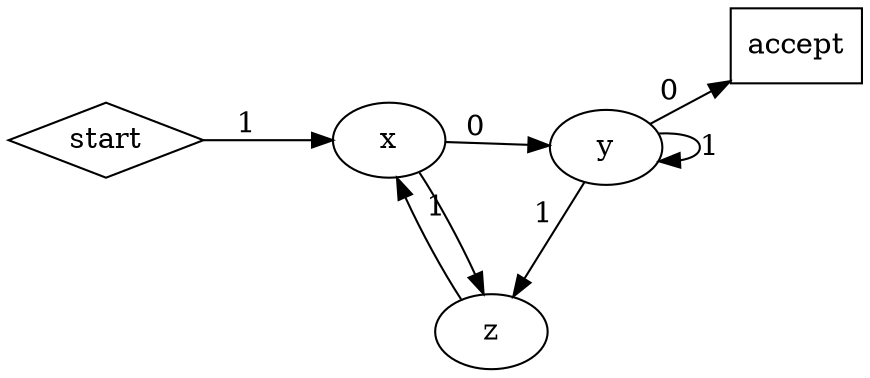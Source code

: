 digraph {
    layout = "circo";
    start [shape = diamond;];
    accept [shape = box;];
    start -> x [label = "1";];
    x -> y [label = "0";];
    x -> z [label = "1";];
    y -> y [label = "1";];
    y -> z [label = "1";];
    z -> x;
    y -> accept [label = "0";];
}